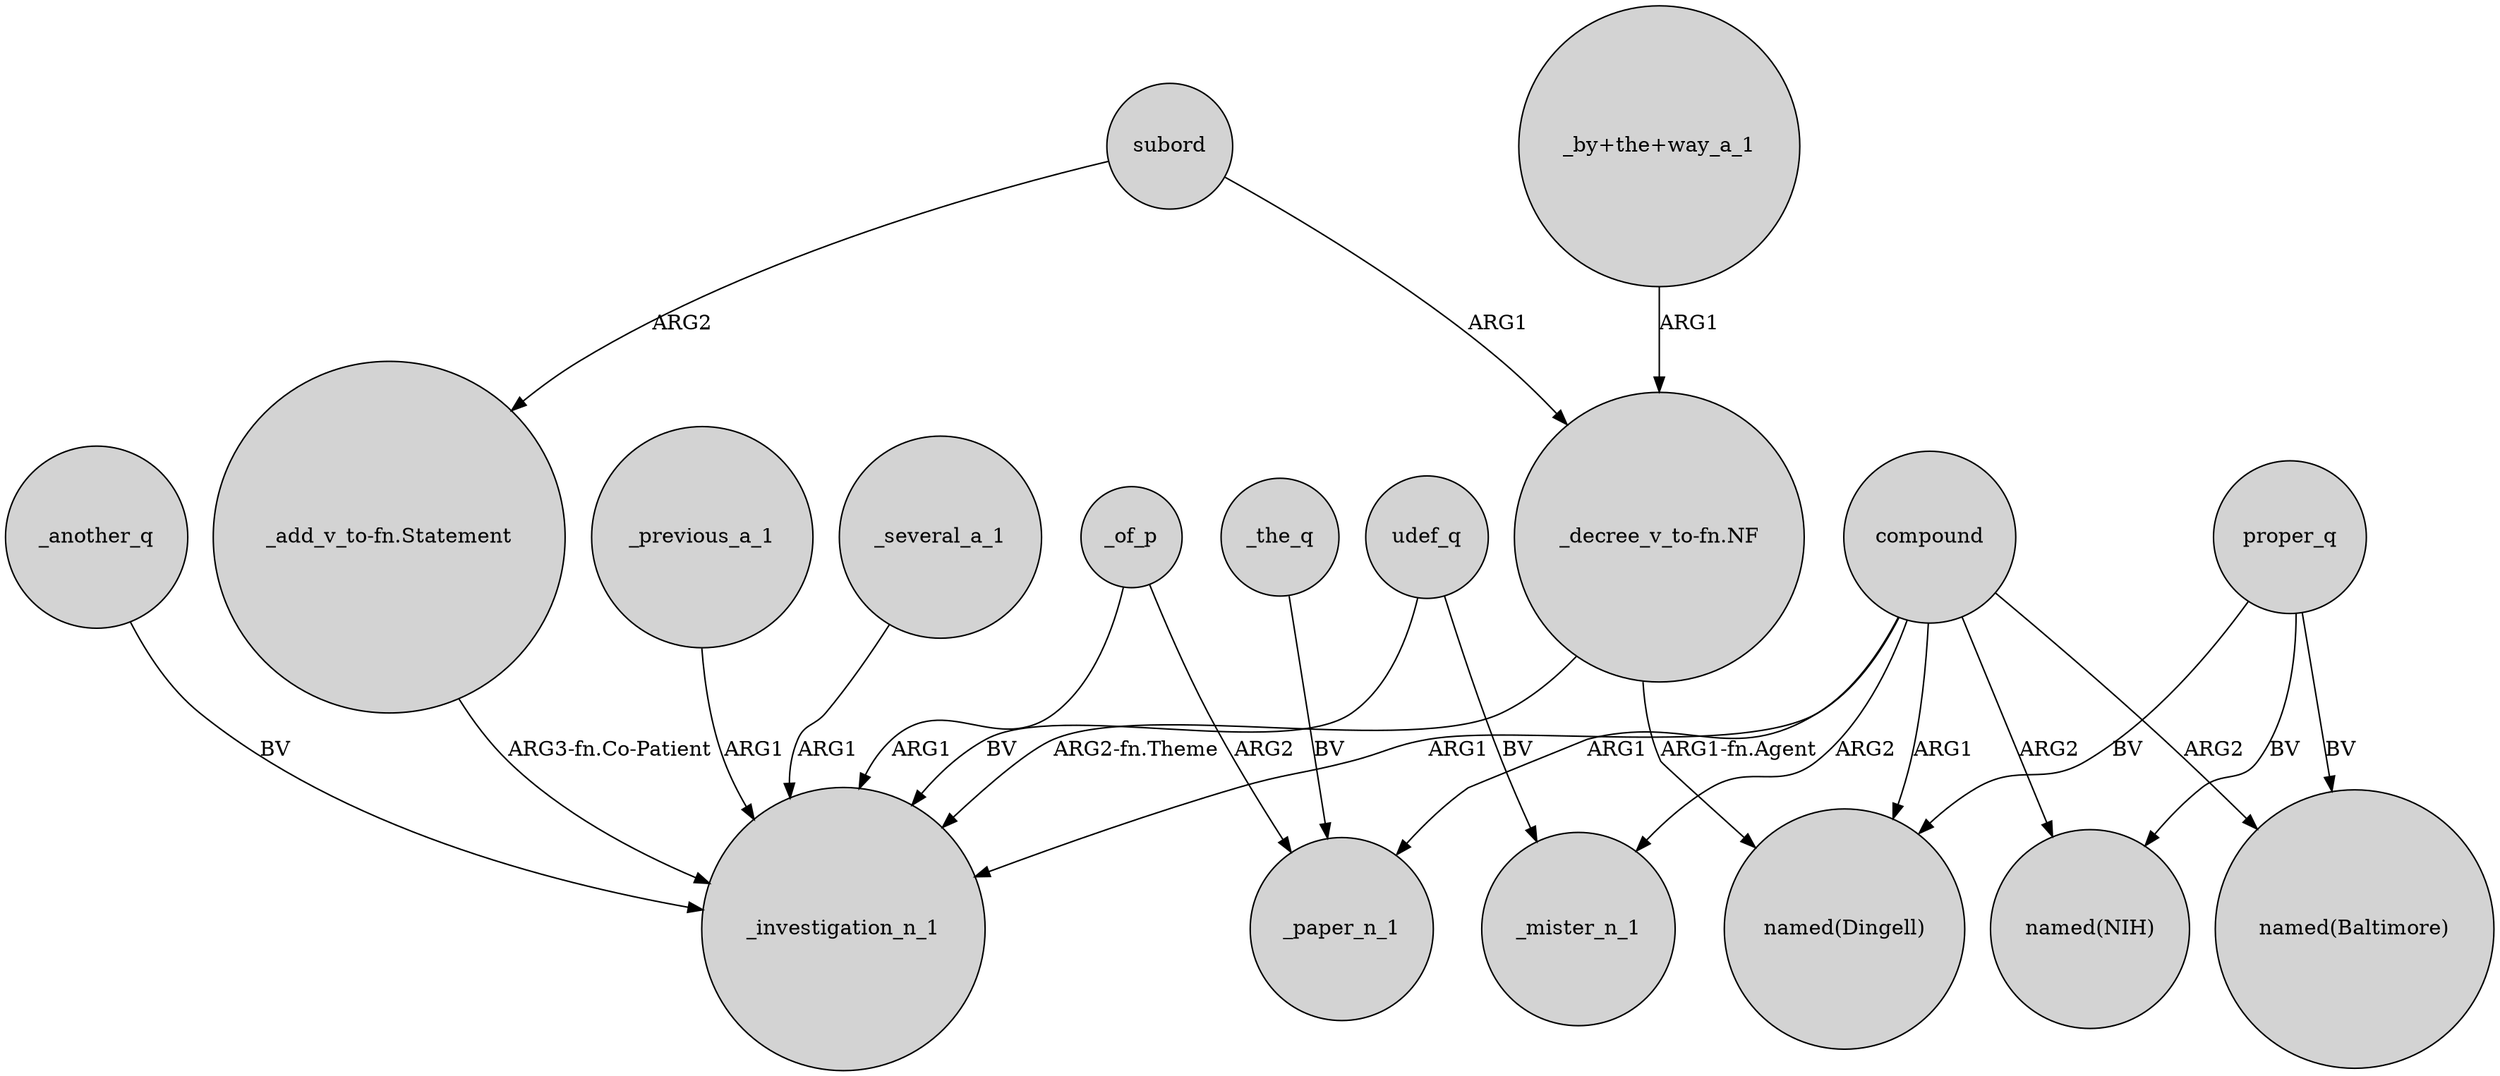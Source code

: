 digraph {
	node [shape=circle style=filled]
	udef_q -> _investigation_n_1 [label=BV]
	_the_q -> _paper_n_1 [label=BV]
	proper_q -> "named(Dingell)" [label=BV]
	compound -> _investigation_n_1 [label=ARG1]
	compound -> _mister_n_1 [label=ARG2]
	compound -> "named(NIH)" [label=ARG2]
	compound -> _paper_n_1 [label=ARG1]
	udef_q -> _mister_n_1 [label=BV]
	compound -> "named(Dingell)" [label=ARG1]
	_of_p -> _paper_n_1 [label=ARG2]
	proper_q -> "named(Baltimore)" [label=BV]
	"_by+the+way_a_1" -> "_decree_v_to-fn.NF" [label=ARG1]
	_another_q -> _investigation_n_1 [label=BV]
	_previous_a_1 -> _investigation_n_1 [label=ARG1]
	compound -> "named(Baltimore)" [label=ARG2]
	_several_a_1 -> _investigation_n_1 [label=ARG1]
	proper_q -> "named(NIH)" [label=BV]
	"_decree_v_to-fn.NF" -> _investigation_n_1 [label="ARG2-fn.Theme"]
	_of_p -> _investigation_n_1 [label=ARG1]
	subord -> "_add_v_to-fn.Statement" [label=ARG2]
	"_add_v_to-fn.Statement" -> _investigation_n_1 [label="ARG3-fn.Co-Patient"]
	subord -> "_decree_v_to-fn.NF" [label=ARG1]
	"_decree_v_to-fn.NF" -> "named(Dingell)" [label="ARG1-fn.Agent"]
}
